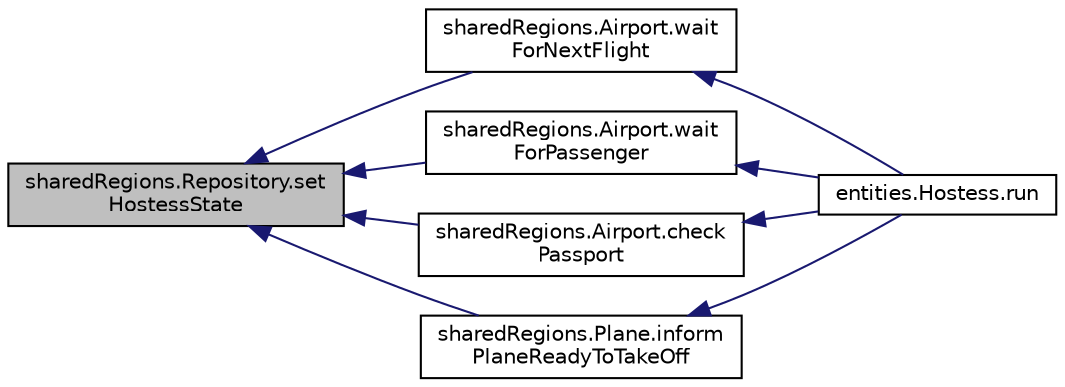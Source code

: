 digraph "sharedRegions.Repository.setHostessState"
{
  edge [fontname="Helvetica",fontsize="10",labelfontname="Helvetica",labelfontsize="10"];
  node [fontname="Helvetica",fontsize="10",shape=record];
  rankdir="LR";
  Node37 [label="sharedRegions.Repository.set\lHostessState",height=0.2,width=0.4,color="black", fillcolor="grey75", style="filled", fontcolor="black"];
  Node37 -> Node38 [dir="back",color="midnightblue",fontsize="10",style="solid",fontname="Helvetica"];
  Node38 [label="sharedRegions.Airport.wait\lForNextFlight",height=0.2,width=0.4,color="black", fillcolor="white", style="filled",URL="$classshared_regions_1_1_airport.html#a7ee042433a9a1633605570a11a294ea0"];
  Node38 -> Node39 [dir="back",color="midnightblue",fontsize="10",style="solid",fontname="Helvetica"];
  Node39 [label="entities.Hostess.run",height=0.2,width=0.4,color="black", fillcolor="white", style="filled",URL="$classentities_1_1_hostess.html#a509c1f1c96b0a760860884592c7babd8"];
  Node37 -> Node40 [dir="back",color="midnightblue",fontsize="10",style="solid",fontname="Helvetica"];
  Node40 [label="sharedRegions.Airport.wait\lForPassenger",height=0.2,width=0.4,color="black", fillcolor="white", style="filled",URL="$classshared_regions_1_1_airport.html#af0a8b9670f4f72400f35a790990d96d2"];
  Node40 -> Node39 [dir="back",color="midnightblue",fontsize="10",style="solid",fontname="Helvetica"];
  Node37 -> Node41 [dir="back",color="midnightblue",fontsize="10",style="solid",fontname="Helvetica"];
  Node41 [label="sharedRegions.Airport.check\lPassport",height=0.2,width=0.4,color="black", fillcolor="white", style="filled",URL="$classshared_regions_1_1_airport.html#a1dba750b542f28455a143973bbc877a0"];
  Node41 -> Node39 [dir="back",color="midnightblue",fontsize="10",style="solid",fontname="Helvetica"];
  Node37 -> Node42 [dir="back",color="midnightblue",fontsize="10",style="solid",fontname="Helvetica"];
  Node42 [label="sharedRegions.Plane.inform\lPlaneReadyToTakeOff",height=0.2,width=0.4,color="black", fillcolor="white", style="filled",URL="$classshared_regions_1_1_plane.html#adee39c6d4cc4151349e9b3f9dd9c8f9e"];
  Node42 -> Node39 [dir="back",color="midnightblue",fontsize="10",style="solid",fontname="Helvetica"];
}
